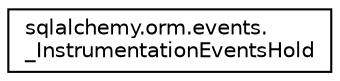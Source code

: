 digraph "Graphical Class Hierarchy"
{
 // LATEX_PDF_SIZE
  edge [fontname="Helvetica",fontsize="10",labelfontname="Helvetica",labelfontsize="10"];
  node [fontname="Helvetica",fontsize="10",shape=record];
  rankdir="LR";
  Node0 [label="sqlalchemy.orm.events.\l_InstrumentationEventsHold",height=0.2,width=0.4,color="black", fillcolor="white", style="filled",URL="$classsqlalchemy_1_1orm_1_1events_1_1__InstrumentationEventsHold.html",tooltip=" "];
}
